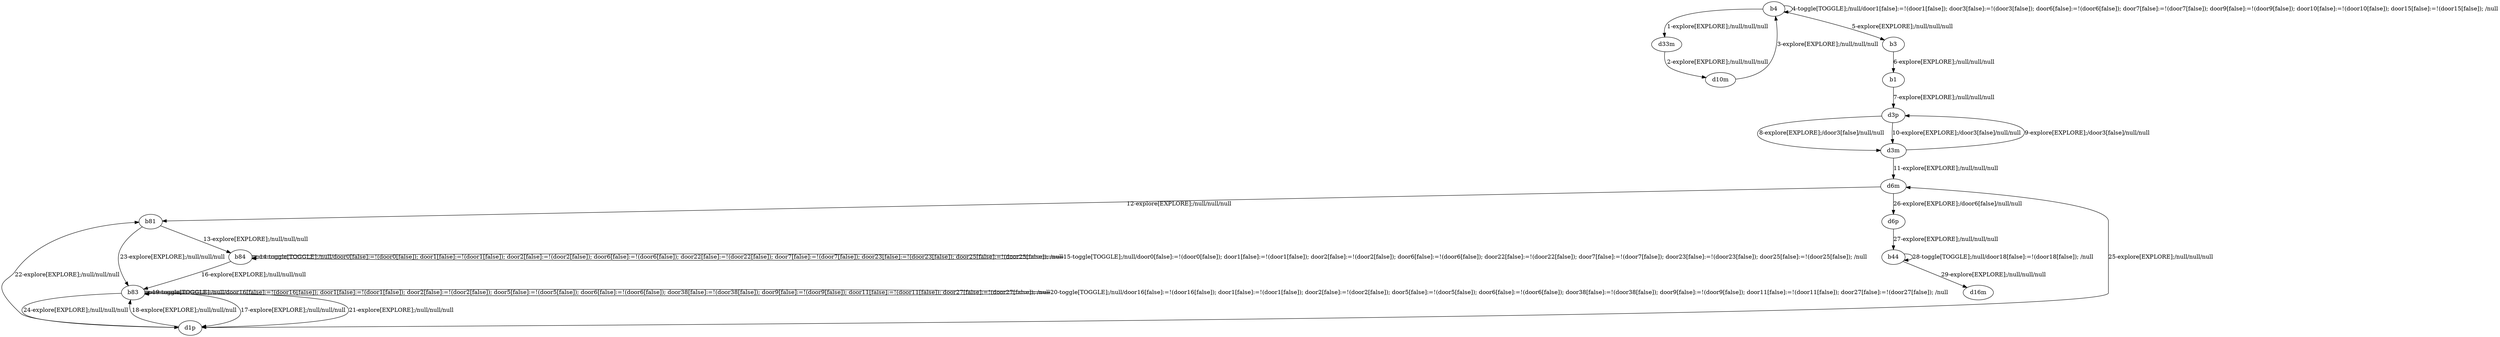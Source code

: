 # Total number of goals covered by this test: 3
# d1p --> b83
# d6m --> b81
# b81 --> b84

digraph g {
"b4" -> "d33m" [label = "1-explore[EXPLORE];/null/null/null"];
"d33m" -> "d10m" [label = "2-explore[EXPLORE];/null/null/null"];
"d10m" -> "b4" [label = "3-explore[EXPLORE];/null/null/null"];
"b4" -> "b4" [label = "4-toggle[TOGGLE];/null/door1[false]:=!(door1[false]); door3[false]:=!(door3[false]); door6[false]:=!(door6[false]); door7[false]:=!(door7[false]); door9[false]:=!(door9[false]); door10[false]:=!(door10[false]); door15[false]:=!(door15[false]); /null"];
"b4" -> "b3" [label = "5-explore[EXPLORE];/null/null/null"];
"b3" -> "b1" [label = "6-explore[EXPLORE];/null/null/null"];
"b1" -> "d3p" [label = "7-explore[EXPLORE];/null/null/null"];
"d3p" -> "d3m" [label = "8-explore[EXPLORE];/door3[false]/null/null"];
"d3m" -> "d3p" [label = "9-explore[EXPLORE];/door3[false]/null/null"];
"d3p" -> "d3m" [label = "10-explore[EXPLORE];/door3[false]/null/null"];
"d3m" -> "d6m" [label = "11-explore[EXPLORE];/null/null/null"];
"d6m" -> "b81" [label = "12-explore[EXPLORE];/null/null/null"];
"b81" -> "b84" [label = "13-explore[EXPLORE];/null/null/null"];
"b84" -> "b84" [label = "14-toggle[TOGGLE];/null/door0[false]:=!(door0[false]); door1[false]:=!(door1[false]); door2[false]:=!(door2[false]); door6[false]:=!(door6[false]); door22[false]:=!(door22[false]); door7[false]:=!(door7[false]); door23[false]:=!(door23[false]); door25[false]:=!(door25[false]); /null"];
"b84" -> "b84" [label = "15-toggle[TOGGLE];/null/door0[false]:=!(door0[false]); door1[false]:=!(door1[false]); door2[false]:=!(door2[false]); door6[false]:=!(door6[false]); door22[false]:=!(door22[false]); door7[false]:=!(door7[false]); door23[false]:=!(door23[false]); door25[false]:=!(door25[false]); /null"];
"b84" -> "b83" [label = "16-explore[EXPLORE];/null/null/null"];
"b83" -> "d1p" [label = "17-explore[EXPLORE];/null/null/null"];
"d1p" -> "b83" [label = "18-explore[EXPLORE];/null/null/null"];
"b83" -> "b83" [label = "19-toggle[TOGGLE];/null/door16[false]:=!(door16[false]); door1[false]:=!(door1[false]); door2[false]:=!(door2[false]); door5[false]:=!(door5[false]); door6[false]:=!(door6[false]); door38[false]:=!(door38[false]); door9[false]:=!(door9[false]); door11[false]:=!(door11[false]); door27[false]:=!(door27[false]); /null"];
"b83" -> "b83" [label = "20-toggle[TOGGLE];/null/door16[false]:=!(door16[false]); door1[false]:=!(door1[false]); door2[false]:=!(door2[false]); door5[false]:=!(door5[false]); door6[false]:=!(door6[false]); door38[false]:=!(door38[false]); door9[false]:=!(door9[false]); door11[false]:=!(door11[false]); door27[false]:=!(door27[false]); /null"];
"b83" -> "d1p" [label = "21-explore[EXPLORE];/null/null/null"];
"d1p" -> "b81" [label = "22-explore[EXPLORE];/null/null/null"];
"b81" -> "b83" [label = "23-explore[EXPLORE];/null/null/null"];
"b83" -> "d1p" [label = "24-explore[EXPLORE];/null/null/null"];
"d1p" -> "d6m" [label = "25-explore[EXPLORE];/null/null/null"];
"d6m" -> "d6p" [label = "26-explore[EXPLORE];/door6[false]/null/null"];
"d6p" -> "b44" [label = "27-explore[EXPLORE];/null/null/null"];
"b44" -> "b44" [label = "28-toggle[TOGGLE];/null/door18[false]:=!(door18[false]); /null"];
"b44" -> "d16m" [label = "29-explore[EXPLORE];/null/null/null"];
}